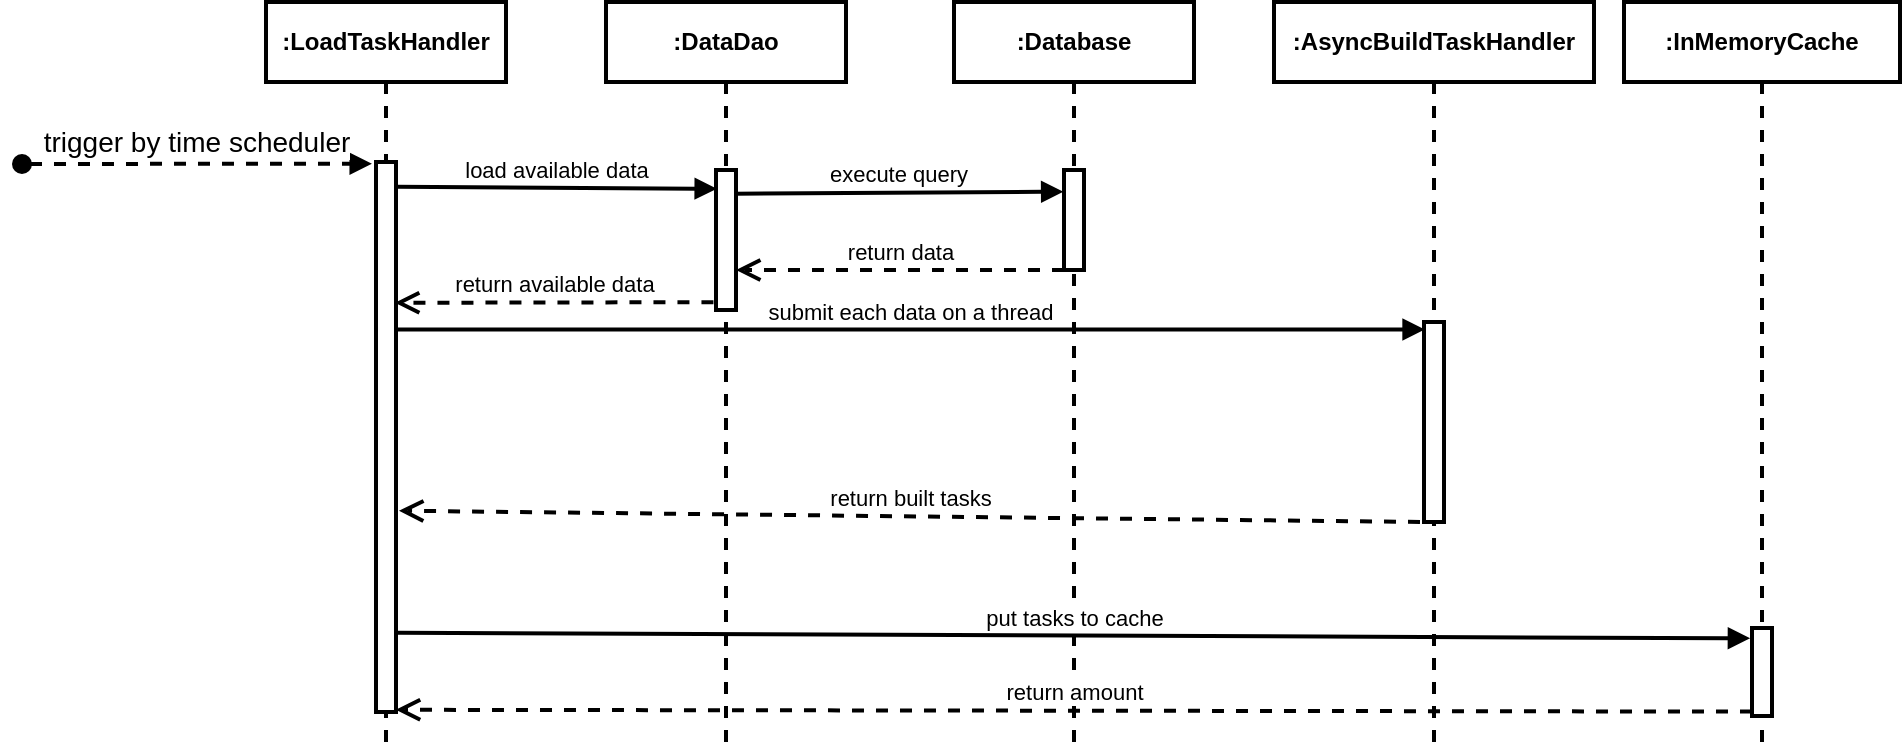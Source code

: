 <mxfile version="20.2.6" type="github" pages="4">
  <diagram id="hYu6waVMLecW7c-SfMj-" name="Load Task">
    <mxGraphModel dx="1865" dy="579" grid="1" gridSize="10" guides="1" tooltips="1" connect="1" arrows="1" fold="1" page="1" pageScale="1" pageWidth="827" pageHeight="1169" math="0" shadow="0">
      <root>
        <mxCell id="0" />
        <mxCell id="1" parent="0" />
        <mxCell id="ZX4JJenaqiCQQKovVCNi-36" value=":LoadTaskHandler" style="shape=umlLifeline;perimeter=lifelinePerimeter;whiteSpace=wrap;html=1;container=1;collapsible=0;recursiveResize=0;outlineConnect=0;strokeWidth=2;fontStyle=1" vertex="1" parent="1">
          <mxGeometry x="2" y="160" width="120" height="370" as="geometry" />
        </mxCell>
        <mxCell id="ZX4JJenaqiCQQKovVCNi-40" value="" style="html=1;points=[];perimeter=orthogonalPerimeter;strokeWidth=2;" vertex="1" parent="ZX4JJenaqiCQQKovVCNi-36">
          <mxGeometry x="55" y="80" width="10" height="275" as="geometry" />
        </mxCell>
        <mxCell id="XF6njb276OfFw7SyglOA-2" value="trigger by time scheduler" style="html=1;verticalAlign=bottom;startArrow=oval;endArrow=block;startSize=8;rounded=0;dashed=1;fontSize=14;strokeWidth=2;entryX=-0.204;entryY=0.003;entryDx=0;entryDy=0;entryPerimeter=0;" edge="1" target="ZX4JJenaqiCQQKovVCNi-40" parent="ZX4JJenaqiCQQKovVCNi-36">
          <mxGeometry relative="1" as="geometry">
            <mxPoint x="-122" y="81" as="sourcePoint" />
            <mxPoint x="48" y="80" as="targetPoint" />
          </mxGeometry>
        </mxCell>
        <mxCell id="ZX4JJenaqiCQQKovVCNi-37" value=":DataDao" style="shape=umlLifeline;perimeter=lifelinePerimeter;whiteSpace=wrap;html=1;container=1;collapsible=0;recursiveResize=0;outlineConnect=0;strokeWidth=2;fontStyle=1" vertex="1" parent="1">
          <mxGeometry x="172" y="160" width="120" height="370" as="geometry" />
        </mxCell>
        <mxCell id="ZX4JJenaqiCQQKovVCNi-41" value="" style="html=1;points=[];perimeter=orthogonalPerimeter;strokeWidth=2;" vertex="1" parent="ZX4JJenaqiCQQKovVCNi-37">
          <mxGeometry x="55" y="84" width="10" height="70" as="geometry" />
        </mxCell>
        <mxCell id="ZX4JJenaqiCQQKovVCNi-38" value=":AsyncBuildTaskHandler" style="shape=umlLifeline;perimeter=lifelinePerimeter;whiteSpace=wrap;html=1;container=1;collapsible=0;recursiveResize=0;outlineConnect=0;strokeWidth=2;fontStyle=1" vertex="1" parent="1">
          <mxGeometry x="506" y="160" width="160" height="370" as="geometry" />
        </mxCell>
        <mxCell id="ZX4JJenaqiCQQKovVCNi-43" value="" style="html=1;points=[];perimeter=orthogonalPerimeter;strokeWidth=2;" vertex="1" parent="ZX4JJenaqiCQQKovVCNi-38">
          <mxGeometry x="75" y="160" width="10" height="100" as="geometry" />
        </mxCell>
        <mxCell id="ZX4JJenaqiCQQKovVCNi-39" value=":Database" style="shape=umlLifeline;perimeter=lifelinePerimeter;whiteSpace=wrap;html=1;container=1;collapsible=0;recursiveResize=0;outlineConnect=0;strokeWidth=2;fontStyle=1" vertex="1" parent="1">
          <mxGeometry x="346" y="160" width="120" height="370" as="geometry" />
        </mxCell>
        <mxCell id="ZX4JJenaqiCQQKovVCNi-42" value="" style="html=1;points=[];perimeter=orthogonalPerimeter;strokeWidth=2;" vertex="1" parent="ZX4JJenaqiCQQKovVCNi-39">
          <mxGeometry x="55" y="84" width="10" height="50" as="geometry" />
        </mxCell>
        <mxCell id="ZX4JJenaqiCQQKovVCNi-44" value="load available data" style="html=1;verticalAlign=bottom;endArrow=block;rounded=0;strokeWidth=2;exitX=0.99;exitY=0.045;exitDx=0;exitDy=0;exitPerimeter=0;entryX=0.045;entryY=0.134;entryDx=0;entryDy=0;entryPerimeter=0;" edge="1" parent="1" source="ZX4JJenaqiCQQKovVCNi-40" target="ZX4JJenaqiCQQKovVCNi-41">
          <mxGeometry width="80" relative="1" as="geometry">
            <mxPoint x="65" y="260" as="sourcePoint" />
            <mxPoint x="210" y="252" as="targetPoint" />
          </mxGeometry>
        </mxCell>
        <mxCell id="ZX4JJenaqiCQQKovVCNi-46" value="execute query" style="html=1;verticalAlign=bottom;endArrow=block;rounded=0;entryX=-0.031;entryY=0.217;entryDx=0;entryDy=0;entryPerimeter=0;strokeWidth=2;exitX=0.94;exitY=0.169;exitDx=0;exitDy=0;exitPerimeter=0;" edge="1" parent="1" source="ZX4JJenaqiCQQKovVCNi-41" target="ZX4JJenaqiCQQKovVCNi-42">
          <mxGeometry width="80" relative="1" as="geometry">
            <mxPoint x="240" y="257" as="sourcePoint" />
            <mxPoint x="406.67" y="296.98" as="targetPoint" />
          </mxGeometry>
        </mxCell>
        <mxCell id="ZX4JJenaqiCQQKovVCNi-52" value="return data" style="html=1;verticalAlign=bottom;endArrow=open;dashed=1;endSize=8;rounded=0;exitX=0;exitY=1;exitDx=0;exitDy=0;exitPerimeter=0;strokeWidth=2;" edge="1" parent="1" source="ZX4JJenaqiCQQKovVCNi-42" target="ZX4JJenaqiCQQKovVCNi-41">
          <mxGeometry relative="1" as="geometry">
            <mxPoint x="350" y="344" as="sourcePoint" />
            <mxPoint x="270" y="344" as="targetPoint" />
          </mxGeometry>
        </mxCell>
        <mxCell id="ZX4JJenaqiCQQKovVCNi-53" value="return available data" style="html=1;verticalAlign=bottom;endArrow=open;dashed=1;endSize=8;rounded=0;strokeWidth=2;exitX=-0.127;exitY=0.944;exitDx=0;exitDy=0;exitPerimeter=0;entryX=0.946;entryY=0.256;entryDx=0;entryDy=0;entryPerimeter=0;" edge="1" parent="1" source="ZX4JJenaqiCQQKovVCNi-41" target="ZX4JJenaqiCQQKovVCNi-40">
          <mxGeometry relative="1" as="geometry">
            <mxPoint x="210" y="310" as="sourcePoint" />
            <mxPoint x="70" y="310" as="targetPoint" />
            <Array as="points" />
          </mxGeometry>
        </mxCell>
        <mxCell id="ZX4JJenaqiCQQKovVCNi-54" value=":InMemoryCache" style="shape=umlLifeline;perimeter=lifelinePerimeter;whiteSpace=wrap;html=1;container=1;collapsible=0;recursiveResize=0;outlineConnect=0;strokeWidth=2;fontStyle=1" vertex="1" parent="1">
          <mxGeometry x="681" y="160" width="138" height="370" as="geometry" />
        </mxCell>
        <mxCell id="ZX4JJenaqiCQQKovVCNi-64" value="" style="html=1;points=[];perimeter=orthogonalPerimeter;strokeWidth=2;" vertex="1" parent="ZX4JJenaqiCQQKovVCNi-54">
          <mxGeometry x="64" y="313" width="10" height="44" as="geometry" />
        </mxCell>
        <mxCell id="ZX4JJenaqiCQQKovVCNi-56" value="submit each data on a thread" style="html=1;verticalAlign=bottom;endArrow=block;rounded=0;entryX=0.04;entryY=0.037;entryDx=0;entryDy=0;entryPerimeter=0;strokeWidth=2;" edge="1" parent="1" source="ZX4JJenaqiCQQKovVCNi-40" target="ZX4JJenaqiCQQKovVCNi-43">
          <mxGeometry width="80" relative="1" as="geometry">
            <mxPoint x="70" y="362" as="sourcePoint" />
            <mxPoint x="596.33" y="363.28" as="targetPoint" />
          </mxGeometry>
        </mxCell>
        <mxCell id="ZX4JJenaqiCQQKovVCNi-60" value="return built tasks" style="html=1;verticalAlign=bottom;endArrow=open;dashed=1;endSize=8;rounded=0;exitX=-0.2;exitY=1;exitDx=0;exitDy=0;exitPerimeter=0;strokeWidth=2;entryX=1.149;entryY=0.634;entryDx=0;entryDy=0;entryPerimeter=0;" edge="1" parent="1" source="ZX4JJenaqiCQQKovVCNi-43" target="ZX4JJenaqiCQQKovVCNi-40">
          <mxGeometry relative="1" as="geometry">
            <mxPoint x="150" y="460" as="sourcePoint" />
            <mxPoint x="80" y="420" as="targetPoint" />
          </mxGeometry>
        </mxCell>
        <mxCell id="ZX4JJenaqiCQQKovVCNi-65" value="put tasks to cache" style="html=1;verticalAlign=bottom;endArrow=block;entryX=-0.093;entryY=0.117;rounded=0;entryDx=0;entryDy=0;entryPerimeter=0;exitX=1.02;exitY=0.856;exitDx=0;exitDy=0;exitPerimeter=0;strokeWidth=2;" edge="1" target="ZX4JJenaqiCQQKovVCNi-64" parent="1" source="ZX4JJenaqiCQQKovVCNi-40">
          <mxGeometry relative="1" as="geometry">
            <mxPoint x="740" y="481" as="sourcePoint" />
            <mxPoint x="817" y="480.684" as="targetPoint" />
          </mxGeometry>
        </mxCell>
        <mxCell id="ZX4JJenaqiCQQKovVCNi-66" value="return amount" style="html=1;verticalAlign=bottom;endArrow=open;dashed=1;endSize=8;exitX=0;exitY=0.95;rounded=0;entryX=0.989;entryY=0.996;entryDx=0;entryDy=0;entryPerimeter=0;strokeWidth=2;" edge="1" source="ZX4JJenaqiCQQKovVCNi-64" parent="1" target="ZX4JJenaqiCQQKovVCNi-40">
          <mxGeometry relative="1" as="geometry">
            <mxPoint x="60" y="519" as="targetPoint" />
          </mxGeometry>
        </mxCell>
      </root>
    </mxGraphModel>
  </diagram>
  <diagram id="LIcxh48gzRsA23Tk4oKh" name="Build Task">
    <mxGraphModel dx="1698" dy="651" grid="0" gridSize="10" guides="1" tooltips="1" connect="1" arrows="1" fold="1" page="0" pageScale="1" pageWidth="827" pageHeight="1169" math="0" shadow="0">
      <root>
        <mxCell id="0" />
        <mxCell id="1" parent="0" />
        <mxCell id="CjhIisI_PLPPvc8PvrwN-1" value=":AsyncBuildTaskHandler" style="shape=umlLifeline;perimeter=lifelinePerimeter;whiteSpace=wrap;html=1;container=1;collapsible=0;recursiveResize=0;outlineConnect=0;fontSize=14;strokeWidth=2;fontStyle=1" vertex="1" parent="1">
          <mxGeometry x="-90" y="280" width="180" height="440" as="geometry" />
        </mxCell>
        <mxCell id="CjhIisI_PLPPvc8PvrwN-7" value="" style="html=1;points=[];perimeter=orthogonalPerimeter;fontSize=14;strokeWidth=2;" vertex="1" parent="CjhIisI_PLPPvc8PvrwN-1">
          <mxGeometry x="85" y="50" width="10" height="370" as="geometry" />
        </mxCell>
        <mxCell id="-AmhJLkgyH5y68KKBLdD-12" value="" style="html=1;points=[];perimeter=orthogonalPerimeter;fontSize=14;strokeWidth=2;" vertex="1" parent="CjhIisI_PLPPvc8PvrwN-1">
          <mxGeometry x="90" y="325" width="10" height="35" as="geometry" />
        </mxCell>
        <mxCell id="-AmhJLkgyH5y68KKBLdD-13" value="transfrom data to task" style="edgeStyle=orthogonalEdgeStyle;html=1;align=left;spacingLeft=2;endArrow=block;rounded=0;entryX=1;entryY=0;fontSize=14;strokeWidth=2;" edge="1" target="-AmhJLkgyH5y68KKBLdD-12" parent="CjhIisI_PLPPvc8PvrwN-1">
          <mxGeometry relative="1" as="geometry">
            <mxPoint x="85" y="305" as="sourcePoint" />
            <Array as="points">
              <mxPoint x="115" y="305" />
            </Array>
          </mxGeometry>
        </mxCell>
        <mxCell id="1SqLWvCLB8IzCbkXV1kI-4" value="build task" style="html=1;verticalAlign=bottom;startArrow=oval;endArrow=block;startSize=8;rounded=0;dashed=1;fontSize=14;strokeWidth=2;" edge="1" parent="CjhIisI_PLPPvc8PvrwN-1">
          <mxGeometry x="-0.542" relative="1" as="geometry">
            <mxPoint x="-74" y="50" as="sourcePoint" />
            <mxPoint x="85" y="50" as="targetPoint" />
            <mxPoint as="offset" />
          </mxGeometry>
        </mxCell>
        <mxCell id="CjhIisI_PLPPvc8PvrwN-2" value=":DataDao" style="shape=umlLifeline;perimeter=lifelinePerimeter;whiteSpace=wrap;html=1;container=1;collapsible=0;recursiveResize=0;outlineConnect=0;fontSize=14;strokeWidth=2;fontStyle=1" vertex="1" parent="1">
          <mxGeometry x="680" y="280" width="120" height="440" as="geometry" />
        </mxCell>
        <mxCell id="-AmhJLkgyH5y68KKBLdD-15" value="" style="html=1;points=[];perimeter=orthogonalPerimeter;fontSize=14;strokeWidth=2;" vertex="1" parent="CjhIisI_PLPPvc8PvrwN-2">
          <mxGeometry x="55" y="380" width="10" height="40" as="geometry" />
        </mxCell>
        <mxCell id="CjhIisI_PLPPvc8PvrwN-3" value=":MetaDataService" style="shape=umlLifeline;perimeter=lifelinePerimeter;whiteSpace=wrap;html=1;container=1;collapsible=0;recursiveResize=0;outlineConnect=0;fontSize=14;strokeWidth=2;fontStyle=1" vertex="1" parent="1">
          <mxGeometry x="360" y="280" width="120" height="440" as="geometry" />
        </mxCell>
        <mxCell id="-AmhJLkgyH5y68KKBLdD-1" value="" style="html=1;points=[];perimeter=orthogonalPerimeter;fontSize=14;strokeWidth=2;" vertex="1" parent="CjhIisI_PLPPvc8PvrwN-3">
          <mxGeometry x="55" y="160" width="10" height="40" as="geometry" />
        </mxCell>
        <mxCell id="-AmhJLkgyH5y68KKBLdD-21" value="" style="edgeStyle=orthogonalEdgeStyle;rounded=0;orthogonalLoop=1;jettySize=auto;html=1;dashed=1;fontSize=14;strokeWidth=2;" edge="1" parent="1" source="CjhIisI_PLPPvc8PvrwN-4" target="-AmhJLkgyH5y68KKBLdD-20">
          <mxGeometry relative="1" as="geometry" />
        </mxCell>
        <mxCell id="CjhIisI_PLPPvc8PvrwN-4" value=":MerchantService" style="shape=umlLifeline;perimeter=lifelinePerimeter;whiteSpace=wrap;html=1;container=1;collapsible=0;recursiveResize=0;outlineConnect=0;fontSize=14;strokeWidth=2;fontStyle=1" vertex="1" parent="1">
          <mxGeometry x="520" y="280" width="120" height="440" as="geometry" />
        </mxCell>
        <mxCell id="-AmhJLkgyH5y68KKBLdD-4" value="" style="html=1;points=[];perimeter=orthogonalPerimeter;fontSize=14;strokeWidth=2;" vertex="1" parent="CjhIisI_PLPPvc8PvrwN-4">
          <mxGeometry x="55" y="230" width="10" height="60" as="geometry" />
        </mxCell>
        <mxCell id="-AmhJLkgyH5y68KKBLdD-19" value="" style="edgeStyle=orthogonalEdgeStyle;rounded=0;orthogonalLoop=1;jettySize=auto;html=1;fontSize=14;strokeWidth=2;dashed=1;" edge="1" parent="1" source="CjhIisI_PLPPvc8PvrwN-6" target="-AmhJLkgyH5y68KKBLdD-18">
          <mxGeometry relative="1" as="geometry" />
        </mxCell>
        <mxCell id="CjhIisI_PLPPvc8PvrwN-6" value=":SesService" style="shape=umlLifeline;perimeter=lifelinePerimeter;whiteSpace=wrap;html=1;container=1;collapsible=0;recursiveResize=0;outlineConnect=0;fontSize=14;strokeWidth=2;fontStyle=1" vertex="1" parent="1">
          <mxGeometry x="200" y="280" width="120" height="440" as="geometry" />
        </mxCell>
        <mxCell id="As_j8M2XcO4ThX4iB0u6-5" value="" style="html=1;points=[];perimeter=orthogonalPerimeter;fontSize=14;strokeWidth=2;" vertex="1" parent="CjhIisI_PLPPvc8PvrwN-6">
          <mxGeometry x="55" y="60" width="10" height="80" as="geometry" />
        </mxCell>
        <mxCell id="As_j8M2XcO4ThX4iB0u6-6" value="fetch extraction data" style="html=1;verticalAlign=bottom;endArrow=block;entryX=0;entryY=0;rounded=0;fontSize=14;strokeWidth=2;exitX=1.129;exitY=0.029;exitDx=0;exitDy=0;exitPerimeter=0;" edge="1" target="As_j8M2XcO4ThX4iB0u6-5" parent="1" source="CjhIisI_PLPPvc8PvrwN-7">
          <mxGeometry relative="1" as="geometry">
            <mxPoint x="185" y="340" as="sourcePoint" />
          </mxGeometry>
        </mxCell>
        <mxCell id="As_j8M2XcO4ThX4iB0u6-7" value="return extraction data (if any)" style="html=1;verticalAlign=bottom;endArrow=open;dashed=1;endSize=8;exitX=0;exitY=0.95;rounded=0;fontSize=14;strokeWidth=2;entryX=0.9;entryY=0.231;entryDx=0;entryDy=0;entryPerimeter=0;" edge="1" source="As_j8M2XcO4ThX4iB0u6-5" parent="1" target="CjhIisI_PLPPvc8PvrwN-7">
          <mxGeometry relative="1" as="geometry">
            <mxPoint x="185" y="416" as="targetPoint" />
          </mxGeometry>
        </mxCell>
        <mxCell id="-AmhJLkgyH5y68KKBLdD-2" value="create metadata" style="html=1;verticalAlign=bottom;endArrow=block;entryX=0;entryY=0;rounded=0;fontSize=14;strokeWidth=2;" edge="1" target="-AmhJLkgyH5y68KKBLdD-1" parent="1" source="CjhIisI_PLPPvc8PvrwN-7">
          <mxGeometry x="-0.244" y="1" relative="1" as="geometry">
            <mxPoint x="10" y="440" as="sourcePoint" />
            <mxPoint as="offset" />
          </mxGeometry>
        </mxCell>
        <mxCell id="-AmhJLkgyH5y68KKBLdD-3" value="return metadata" style="html=1;verticalAlign=bottom;endArrow=open;dashed=1;endSize=8;exitX=0;exitY=0.95;rounded=0;fontSize=14;strokeWidth=2;entryX=0.991;entryY=0.399;entryDx=0;entryDy=0;entryPerimeter=0;" edge="1" source="-AmhJLkgyH5y68KKBLdD-1" parent="1" target="CjhIisI_PLPPvc8PvrwN-7">
          <mxGeometry x="0.245" y="-7" relative="1" as="geometry">
            <mxPoint x="10" y="480" as="targetPoint" />
            <mxPoint as="offset" />
          </mxGeometry>
        </mxCell>
        <mxCell id="-AmhJLkgyH5y68KKBLdD-5" value="lookup merchant name" style="html=1;verticalAlign=bottom;endArrow=block;entryX=0;entryY=0;rounded=0;fontSize=14;strokeWidth=2;exitX=1.037;exitY=0.486;exitDx=0;exitDy=0;exitPerimeter=0;" edge="1" target="-AmhJLkgyH5y68KKBLdD-4" parent="1" source="CjhIisI_PLPPvc8PvrwN-7">
          <mxGeometry relative="1" as="geometry">
            <mxPoint x="20" y="510" as="sourcePoint" />
          </mxGeometry>
        </mxCell>
        <mxCell id="-AmhJLkgyH5y68KKBLdD-6" value="return merchant name" style="html=1;verticalAlign=bottom;endArrow=open;dashed=1;endSize=8;exitX=0;exitY=0.95;rounded=0;fontSize=14;strokeWidth=2;entryX=1.044;entryY=0.64;entryDx=0;entryDy=0;entryPerimeter=0;" edge="1" source="-AmhJLkgyH5y68KKBLdD-4" parent="1" target="CjhIisI_PLPPvc8PvrwN-7">
          <mxGeometry relative="1" as="geometry">
            <mxPoint x="10" y="567" as="targetPoint" />
          </mxGeometry>
        </mxCell>
        <mxCell id="-AmhJLkgyH5y68KKBLdD-16" value="update record_status" style="html=1;verticalAlign=bottom;endArrow=block;entryX=0;entryY=0;rounded=0;fontSize=14;strokeWidth=2;" edge="1" target="-AmhJLkgyH5y68KKBLdD-15" parent="1" source="CjhIisI_PLPPvc8PvrwN-7">
          <mxGeometry relative="1" as="geometry">
            <mxPoint x="665" y="660" as="sourcePoint" />
          </mxGeometry>
        </mxCell>
        <mxCell id="-AmhJLkgyH5y68KKBLdD-17" value="return" style="html=1;verticalAlign=bottom;endArrow=open;dashed=1;endSize=8;exitX=0;exitY=0.95;rounded=0;fontSize=14;strokeWidth=2;entryX=0.967;entryY=0.995;entryDx=0;entryDy=0;entryPerimeter=0;" edge="1" source="-AmhJLkgyH5y68KKBLdD-15" parent="1" target="CjhIisI_PLPPvc8PvrwN-7">
          <mxGeometry relative="1" as="geometry">
            <mxPoint x="10" y="698" as="targetPoint" />
          </mxGeometry>
        </mxCell>
        <mxCell id="-AmhJLkgyH5y68KKBLdD-18" value="for &lt;b&gt;Item&lt;/b&gt; only" style="shape=note;strokeWidth=2;fontSize=14;size=21;whiteSpace=wrap;html=1;fillColor=#fff2cc;strokeColor=#d6b656;fontColor=#666600;" vertex="1" parent="1">
          <mxGeometry x="197.5" y="190" width="125" height="50" as="geometry" />
        </mxCell>
        <mxCell id="-AmhJLkgyH5y68KKBLdD-20" value="for &lt;b&gt;Item, Trip, Bad Item, Bad Trip&lt;/b&gt;&amp;nbsp;only" style="shape=note;strokeWidth=2;fontSize=14;size=21;whiteSpace=wrap;html=1;fillColor=#fff2cc;strokeColor=#d6b656;fontColor=#666600;" vertex="1" parent="1">
          <mxGeometry x="500" y="170" width="160" height="70" as="geometry" />
        </mxCell>
      </root>
    </mxGraphModel>
  </diagram>
  <diagram id="6s_dP_aKQCFtvaxSR-DS" name="Get Task">
    <mxGraphModel dx="1822" dy="828" grid="0" gridSize="10" guides="1" tooltips="1" connect="1" arrows="1" fold="1" page="0" pageScale="1" pageWidth="827" pageHeight="1169" math="0" shadow="0">
      <root>
        <mxCell id="0" />
        <mxCell id="1" parent="0" />
        <mxCell id="uqJjkbT5ebDjZZT6aTRx-1" value=":User" style="shape=umlLifeline;perimeter=lifelinePerimeter;whiteSpace=wrap;html=1;container=1;collapsible=0;recursiveResize=0;outlineConnect=0;fontSize=14;strokeWidth=2;fontStyle=1" vertex="1" parent="1">
          <mxGeometry x="-104" y="120" width="120" height="720" as="geometry" />
        </mxCell>
        <mxCell id="dxrKfzlcZe0fWGa02_ZK-1" value=":LockTaskHandler" style="shape=umlLifeline;perimeter=lifelinePerimeter;whiteSpace=wrap;html=1;container=1;collapsible=0;recursiveResize=0;outlineConnect=0;fontSize=14;strokeWidth=2;fontStyle=1" vertex="1" parent="1">
          <mxGeometry x="160" y="120" width="140" height="720" as="geometry" />
        </mxCell>
        <mxCell id="ZlcZwJ2Ouv9EnL2ryzSR-7" value="" style="html=1;points=[];perimeter=orthogonalPerimeter;fontSize=14;strokeWidth=2;" vertex="1" parent="dxrKfzlcZe0fWGa02_ZK-1">
          <mxGeometry x="65" y="70" width="10" height="630" as="geometry" />
        </mxCell>
        <mxCell id="A3nFxTfaWbCBRRZUje7G-8" value="if invalid" style="shape=umlFrame;whiteSpace=wrap;html=1;fontSize=14;strokeWidth=2;" vertex="1" parent="dxrKfzlcZe0fWGa02_ZK-1">
          <mxGeometry x="-270" y="150" width="390" height="90" as="geometry" />
        </mxCell>
        <mxCell id="A3nFxTfaWbCBRRZUje7G-27" value="" style="html=1;points=[];perimeter=orthogonalPerimeter;fontSize=14;strokeWidth=2;" vertex="1" parent="dxrKfzlcZe0fWGa02_ZK-1">
          <mxGeometry x="70" y="340" width="10" height="40" as="geometry" />
        </mxCell>
        <mxCell id="A3nFxTfaWbCBRRZUje7G-28" value="check number of tasks" style="edgeStyle=orthogonalEdgeStyle;html=1;align=left;spacingLeft=2;endArrow=block;rounded=0;entryX=1;entryY=0;fontSize=14;strokeWidth=2;" edge="1" target="A3nFxTfaWbCBRRZUje7G-27" parent="dxrKfzlcZe0fWGa02_ZK-1">
          <mxGeometry relative="1" as="geometry">
            <mxPoint x="75" y="320" as="sourcePoint" />
            <Array as="points">
              <mxPoint x="105" y="320" />
            </Array>
          </mxGeometry>
        </mxCell>
        <mxCell id="A3nFxTfaWbCBRRZUje7G-54" value="if number of tasks &amp;gt; 0" style="shape=umlFrame;whiteSpace=wrap;html=1;fontSize=14;strokeWidth=2;width=150;height=30;" vertex="1" parent="dxrKfzlcZe0fWGa02_ZK-1">
          <mxGeometry x="-270" y="393" width="390" height="72" as="geometry" />
        </mxCell>
        <mxCell id="ZlcZwJ2Ouv9EnL2ryzSR-1" value=":UserService" style="shape=umlLifeline;perimeter=lifelinePerimeter;whiteSpace=wrap;html=1;container=1;collapsible=0;recursiveResize=0;outlineConnect=0;fontSize=14;strokeWidth=2;fontStyle=1" vertex="1" parent="1">
          <mxGeometry x="371" y="120" width="120" height="720" as="geometry" />
        </mxCell>
        <mxCell id="A3nFxTfaWbCBRRZUje7G-1" value="" style="html=1;points=[];perimeter=orthogonalPerimeter;fontSize=14;strokeWidth=2;" vertex="1" parent="ZlcZwJ2Ouv9EnL2ryzSR-1">
          <mxGeometry x="55" y="90" width="10" height="40" as="geometry" />
        </mxCell>
        <mxCell id="ZlcZwJ2Ouv9EnL2ryzSR-8" value="dispatch" style="html=1;verticalAlign=bottom;endArrow=block;entryX=0;entryY=0;rounded=0;fontSize=14;strokeWidth=2;" edge="1" target="ZlcZwJ2Ouv9EnL2ryzSR-7" parent="1" source="uqJjkbT5ebDjZZT6aTRx-1">
          <mxGeometry relative="1" as="geometry">
            <mxPoint x="145" y="190" as="sourcePoint" />
          </mxGeometry>
        </mxCell>
        <mxCell id="A3nFxTfaWbCBRRZUje7G-7" value="throw user permission exception" style="html=1;verticalAlign=bottom;endArrow=open;dashed=1;endSize=8;rounded=0;fontSize=14;strokeWidth=2;exitX=0.111;exitY=0.304;exitDx=0;exitDy=0;exitPerimeter=0;" edge="1" parent="1">
          <mxGeometry relative="1" as="geometry">
            <mxPoint x="226.11" y="320.52" as="sourcePoint" />
            <mxPoint x="-44" y="320.52" as="targetPoint" />
          </mxGeometry>
        </mxCell>
        <mxCell id="A3nFxTfaWbCBRRZUje7G-17" value=":InMemoryCache" style="shape=umlLifeline;perimeter=lifelinePerimeter;whiteSpace=wrap;html=1;container=1;collapsible=0;recursiveResize=0;outlineConnect=0;fontSize=14;strokeWidth=2;fontStyle=1" vertex="1" parent="1">
          <mxGeometry x="531" y="120" width="140" height="720" as="geometry" />
        </mxCell>
        <mxCell id="A3nFxTfaWbCBRRZUje7G-18" value="" style="html=1;points=[];perimeter=orthogonalPerimeter;fontSize=14;strokeWidth=2;" vertex="1" parent="A3nFxTfaWbCBRRZUje7G-17">
          <mxGeometry x="65" y="260" width="10" height="50" as="geometry" />
        </mxCell>
        <mxCell id="A3nFxTfaWbCBRRZUje7G-29" value="" style="html=1;points=[];perimeter=orthogonalPerimeter;fontSize=14;strokeWidth=2;" vertex="1" parent="A3nFxTfaWbCBRRZUje7G-17">
          <mxGeometry x="64" y="496" width="10" height="80" as="geometry" />
        </mxCell>
        <mxCell id="A3nFxTfaWbCBRRZUje7G-24" value="return task(s) to user" style="html=1;verticalAlign=bottom;endArrow=open;dashed=1;endSize=8;rounded=0;fontSize=14;strokeWidth=2;exitX=0.12;exitY=0.569;exitDx=0;exitDy=0;exitPerimeter=0;" edge="1" parent="1">
          <mxGeometry relative="1" as="geometry">
            <mxPoint x="226.2" y="566.47" as="sourcePoint" />
            <mxPoint x="-44" y="565.52" as="targetPoint" />
          </mxGeometry>
        </mxCell>
        <mxCell id="cJ8_TgZeXKFpixmApi6R-3" value="" style="edgeStyle=orthogonalEdgeStyle;rounded=0;orthogonalLoop=1;jettySize=auto;html=1;fontSize=14;strokeWidth=2;dashed=1;" edge="1" parent="1" source="A3nFxTfaWbCBRRZUje7G-32" target="cJ8_TgZeXKFpixmApi6R-1">
          <mxGeometry relative="1" as="geometry" />
        </mxCell>
        <mxCell id="A3nFxTfaWbCBRRZUje7G-32" value=":AsyncBufferTaskHandler" style="shape=umlLifeline;perimeter=lifelinePerimeter;whiteSpace=wrap;html=1;container=1;collapsible=0;recursiveResize=0;outlineConnect=0;fontSize=14;strokeWidth=2;fontStyle=1" vertex="1" parent="1">
          <mxGeometry x="711" y="120" width="180" height="720" as="geometry" />
        </mxCell>
        <mxCell id="A3nFxTfaWbCBRRZUje7G-50" value="" style="html=1;points=[];perimeter=orthogonalPerimeter;fontSize=14;strokeWidth=2;" vertex="1" parent="A3nFxTfaWbCBRRZUje7G-32">
          <mxGeometry x="85" y="611" width="10" height="60" as="geometry" />
        </mxCell>
        <mxCell id="A3nFxTfaWbCBRRZUje7G-52" value="return successful trigger" style="html=1;verticalAlign=bottom;endArrow=open;dashed=1;endSize=8;exitX=0;exitY=0.95;rounded=0;fontSize=14;strokeWidth=2;entryX=1.021;entryY=0.949;entryDx=0;entryDy=0;entryPerimeter=0;" edge="1" source="A3nFxTfaWbCBRRZUje7G-50" parent="1" target="ZlcZwJ2Ouv9EnL2ryzSR-7">
          <mxGeometry relative="1" as="geometry">
            <mxPoint x="610" y="788" as="targetPoint" />
          </mxGeometry>
        </mxCell>
        <mxCell id="A3nFxTfaWbCBRRZUje7G-51" value="trigger calculation to buffer a task" style="html=1;verticalAlign=bottom;endArrow=block;entryX=0;entryY=0;rounded=0;fontSize=14;strokeWidth=2;exitX=1.021;exitY=0.859;exitDx=0;exitDy=0;exitPerimeter=0;" edge="1" target="A3nFxTfaWbCBRRZUje7G-50" parent="1" source="ZlcZwJ2Ouv9EnL2ryzSR-7">
          <mxGeometry relative="1" as="geometry">
            <mxPoint x="675" y="731" as="sourcePoint" />
          </mxGeometry>
        </mxCell>
        <mxCell id="A3nFxTfaWbCBRRZUje7G-53" value="return task(s) to user" style="html=1;verticalAlign=bottom;endArrow=open;dashed=1;endSize=8;rounded=0;fontSize=14;strokeWidth=2;" edge="1" parent="1" target="uqJjkbT5ebDjZZT6aTRx-1">
          <mxGeometry relative="1" as="geometry">
            <mxPoint x="220" y="810" as="sourcePoint" />
            <mxPoint x="140" y="810" as="targetPoint" />
          </mxGeometry>
        </mxCell>
        <mxCell id="A3nFxTfaWbCBRRZUje7G-19" value="find tasks kept by users" style="html=1;verticalAlign=bottom;endArrow=block;entryX=0;entryY=0;rounded=0;fontSize=14;strokeWidth=2;exitX=1;exitY=0.302;exitDx=0;exitDy=0;exitPerimeter=0;" edge="1" target="A3nFxTfaWbCBRRZUje7G-18" parent="1" source="ZlcZwJ2Ouv9EnL2ryzSR-7">
          <mxGeometry relative="1" as="geometry">
            <mxPoint x="455" y="380" as="sourcePoint" />
          </mxGeometry>
        </mxCell>
        <mxCell id="A3nFxTfaWbCBRRZUje7G-20" value="return" style="html=1;verticalAlign=bottom;endArrow=open;dashed=1;endSize=8;exitX=0;exitY=0.95;rounded=0;fontSize=14;strokeWidth=2;entryX=1;entryY=0.377;entryDx=0;entryDy=0;entryPerimeter=0;" edge="1" source="A3nFxTfaWbCBRRZUje7G-18" parent="1" target="ZlcZwJ2Ouv9EnL2ryzSR-7">
          <mxGeometry relative="1" as="geometry">
            <mxPoint x="450" y="430" as="targetPoint" />
          </mxGeometry>
        </mxCell>
        <mxCell id="A3nFxTfaWbCBRRZUje7G-30" value="get new tasks by working user id" style="html=1;verticalAlign=bottom;endArrow=block;entryX=0;entryY=0;rounded=0;fontSize=14;strokeWidth=2;exitX=1;exitY=0.678;exitDx=0;exitDy=0;exitPerimeter=0;" edge="1" target="A3nFxTfaWbCBRRZUje7G-29" parent="1" source="ZlcZwJ2Ouv9EnL2ryzSR-7">
          <mxGeometry relative="1" as="geometry">
            <mxPoint x="474" y="616" as="sourcePoint" />
          </mxGeometry>
        </mxCell>
        <mxCell id="A3nFxTfaWbCBRRZUje7G-31" value="return new tasks" style="html=1;verticalAlign=bottom;endArrow=open;dashed=1;endSize=8;exitX=0;exitY=0.95;rounded=0;fontSize=14;strokeWidth=2;entryX=1;entryY=0.796;entryDx=0;entryDy=0;entryPerimeter=0;" edge="1" source="A3nFxTfaWbCBRRZUje7G-29" parent="1" target="ZlcZwJ2Ouv9EnL2ryzSR-7">
          <mxGeometry relative="1" as="geometry">
            <mxPoint x="474" y="692" as="targetPoint" />
          </mxGeometry>
        </mxCell>
        <mxCell id="cJ8_TgZeXKFpixmApi6R-1" value="for &lt;b&gt;Item&amp;nbsp;&lt;/b&gt;only" style="shape=note;strokeWidth=2;fontSize=14;size=21;whiteSpace=wrap;html=1;fillColor=#fff2cc;strokeColor=#d6b656;fontColor=#666600;" vertex="1" parent="1">
          <mxGeometry x="731" y="13" width="160" height="70" as="geometry" />
        </mxCell>
        <mxCell id="A3nFxTfaWbCBRRZUje7G-2" value="validate user permission" style="html=1;verticalAlign=bottom;endArrow=block;entryX=0;entryY=0;rounded=0;fontSize=14;strokeWidth=2;" edge="1" target="A3nFxTfaWbCBRRZUje7G-1" parent="1" source="ZlcZwJ2Ouv9EnL2ryzSR-7">
          <mxGeometry relative="1" as="geometry">
            <mxPoint x="305" y="210" as="sourcePoint" />
          </mxGeometry>
        </mxCell>
        <mxCell id="A3nFxTfaWbCBRRZUje7G-3" value="return valid or not" style="html=1;verticalAlign=bottom;endArrow=open;dashed=1;endSize=8;exitX=0;exitY=0.95;rounded=0;fontSize=14;strokeWidth=2;" edge="1" source="A3nFxTfaWbCBRRZUje7G-1" parent="1" target="ZlcZwJ2Ouv9EnL2ryzSR-7">
          <mxGeometry relative="1" as="geometry">
            <mxPoint x="300" y="248" as="targetPoint" />
          </mxGeometry>
        </mxCell>
      </root>
    </mxGraphModel>
  </diagram>
  <diagram id="lN4eCf7K8FgEfOsENCWr" name="Complete Task">
    <mxGraphModel dx="1038" dy="613" grid="1" gridSize="10" guides="1" tooltips="1" connect="1" arrows="1" fold="1" page="1" pageScale="1" pageWidth="827" pageHeight="1169" math="0" shadow="0">
      <root>
        <mxCell id="0" />
        <mxCell id="1" parent="0" />
        <mxCell id="f7tuT-gIc54nJ6n9afhd-1" value=":User" style="shape=umlLifeline;perimeter=lifelinePerimeter;whiteSpace=wrap;html=1;container=1;collapsible=0;recursiveResize=0;outlineConnect=0;fontSize=14;strokeWidth=2;fontStyle=1" vertex="1" parent="1">
          <mxGeometry x="40" y="120" width="100" height="600" as="geometry" />
        </mxCell>
        <mxCell id="f7tuT-gIc54nJ6n9afhd-2" value=":CompleteTaskHanlder" style="shape=umlLifeline;perimeter=lifelinePerimeter;whiteSpace=wrap;html=1;container=1;collapsible=0;recursiveResize=0;outlineConnect=0;fontSize=14;strokeWidth=2;fontStyle=1" vertex="1" parent="1">
          <mxGeometry x="180" y="120" width="160" height="600" as="geometry" />
        </mxCell>
        <mxCell id="2FGpHHrMlAAsNWg9frH3-1" value="" style="html=1;points=[];perimeter=orthogonalPerimeter;fontSize=14;strokeWidth=2;" vertex="1" parent="f7tuT-gIc54nJ6n9afhd-2">
          <mxGeometry x="75" y="60" width="10" height="510" as="geometry" />
        </mxCell>
        <mxCell id="53AaV5pqO14P8Od5s4tt-1" value="&lt;span style=&quot;font-weight: 700;&quot;&gt;:InMemoryCache&lt;/span&gt;" style="shape=umlLifeline;perimeter=lifelinePerimeter;whiteSpace=wrap;html=1;container=1;collapsible=0;recursiveResize=0;outlineConnect=0;fontSize=14;strokeWidth=2;" vertex="1" parent="1">
          <mxGeometry x="390" y="120" width="130" height="600" as="geometry" />
        </mxCell>
        <mxCell id="MIOFZxS-VX5opXtlpSB5-1" value="" style="html=1;points=[];perimeter=orthogonalPerimeter;fontSize=14;strokeWidth=2;" vertex="1" parent="53AaV5pqO14P8Od5s4tt-1">
          <mxGeometry x="60" y="80" width="10" height="40" as="geometry" />
        </mxCell>
        <mxCell id="MIOFZxS-VX5opXtlpSB5-2" value="validate working user" style="html=1;verticalAlign=bottom;endArrow=block;entryX=0;entryY=0;rounded=0;fontSize=14;strokeWidth=2;exitX=1.18;exitY=0.039;exitDx=0;exitDy=0;exitPerimeter=0;" edge="1" target="MIOFZxS-VX5opXtlpSB5-1" parent="1" source="2FGpHHrMlAAsNWg9frH3-1">
          <mxGeometry relative="1" as="geometry">
            <mxPoint x="380" y="200" as="sourcePoint" />
          </mxGeometry>
        </mxCell>
        <mxCell id="MIOFZxS-VX5opXtlpSB5-3" value="return" style="html=1;verticalAlign=bottom;endArrow=open;dashed=1;endSize=8;exitX=0;exitY=0.95;rounded=0;fontSize=14;strokeWidth=2;entryX=1.006;entryY=0.113;entryDx=0;entryDy=0;entryPerimeter=0;" edge="1" source="MIOFZxS-VX5opXtlpSB5-1" parent="1" target="2FGpHHrMlAAsNWg9frH3-1">
          <mxGeometry relative="1" as="geometry">
            <mxPoint x="270" y="238" as="targetPoint" />
          </mxGeometry>
        </mxCell>
        <mxCell id="2FGpHHrMlAAsNWg9frH3-2" value="&lt;b&gt;:LdapUserService&lt;/b&gt;" style="shape=umlLifeline;perimeter=lifelinePerimeter;whiteSpace=wrap;html=1;container=1;collapsible=0;recursiveResize=0;outlineConnect=0;fontSize=14;strokeWidth=2;" vertex="1" parent="1">
          <mxGeometry x="560" y="120" width="160" height="600" as="geometry" />
        </mxCell>
      </root>
    </mxGraphModel>
  </diagram>
</mxfile>
